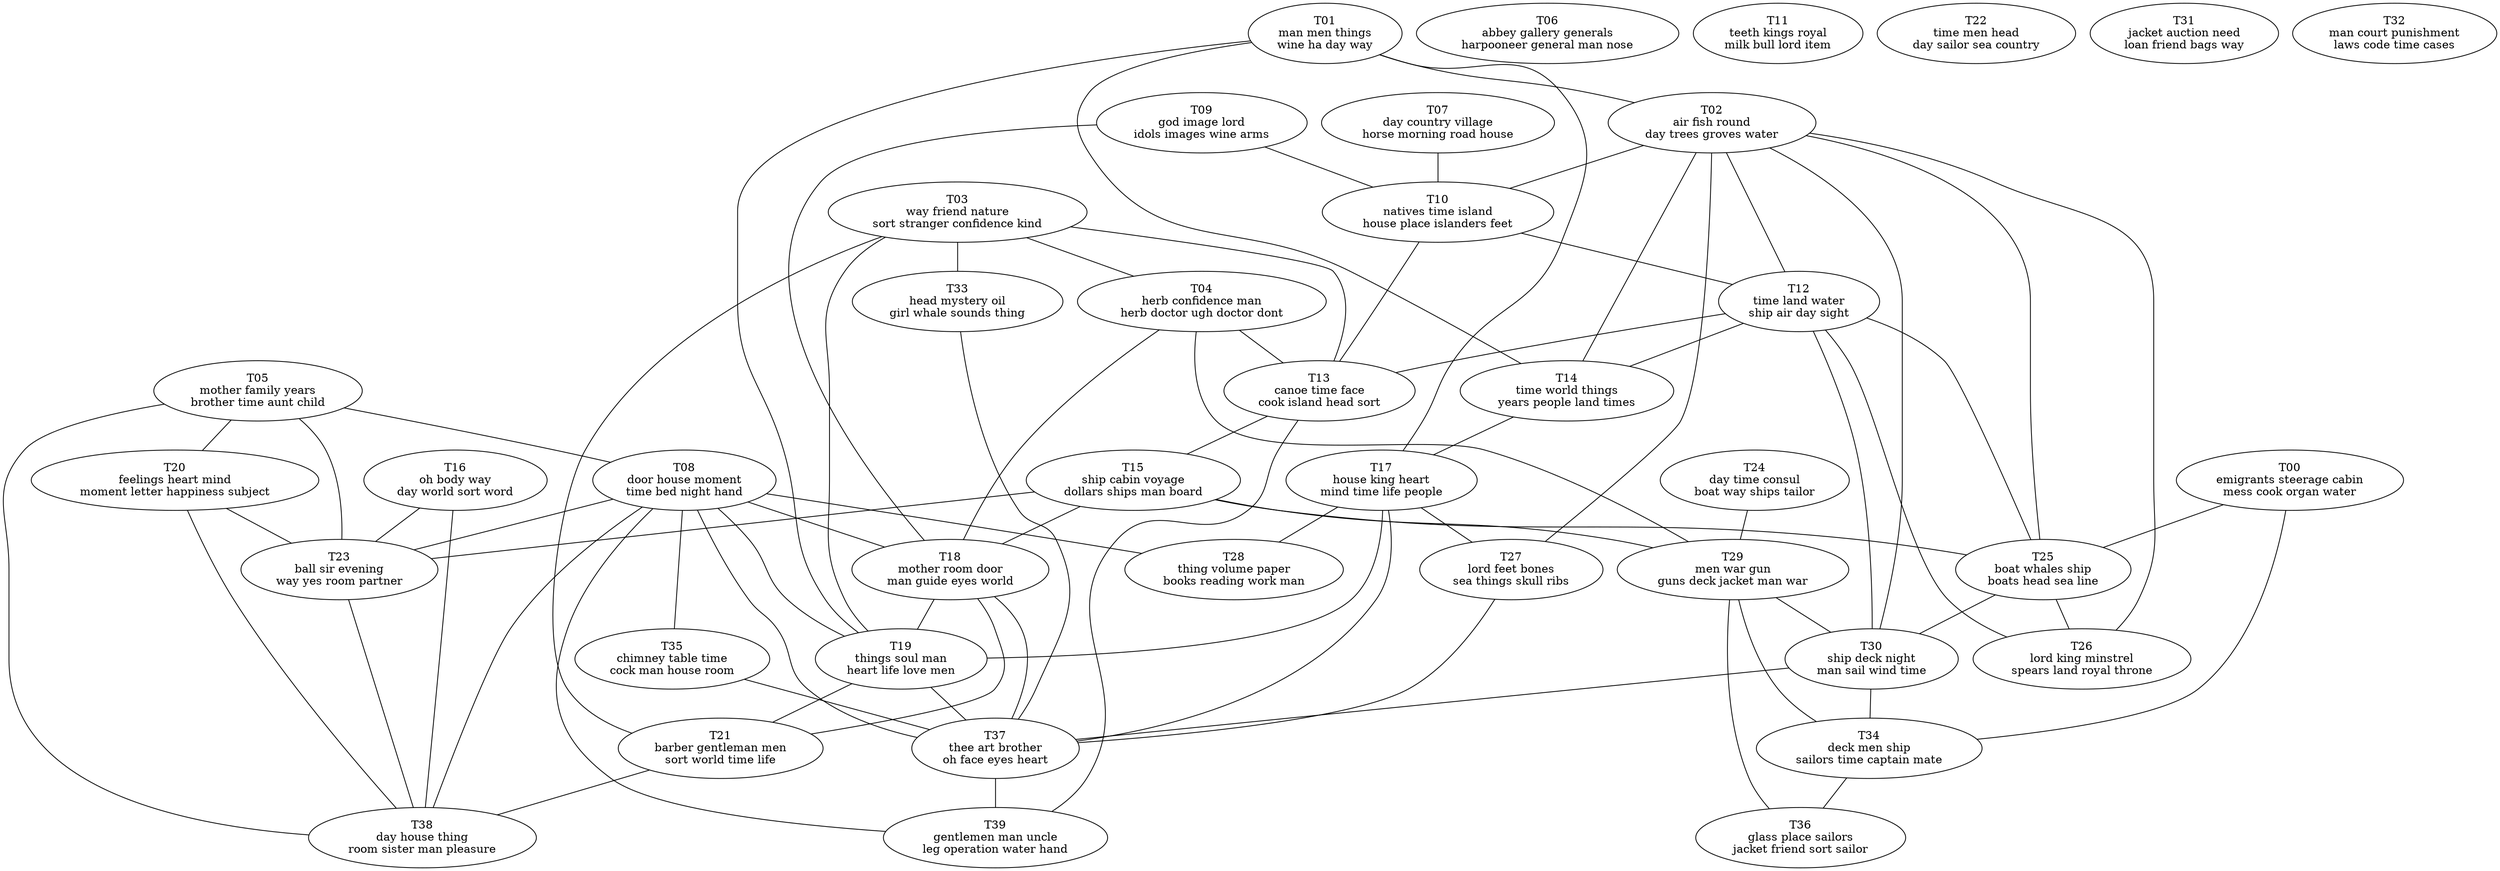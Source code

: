 graph G {
# Nodes
	T00 [label="T00\nemigrants steerage cabin\nmess cook organ water"]
	T01 [label="T01\nman men things\nwine ha day way"]
	T02 [label="T02\nair fish round\nday trees groves water"]
	T03 [label="T03\nway friend nature\nsort stranger confidence kind"]
	T04 [label="T04\nherb confidence man\nherb doctor ugh doctor dont"]
	T05 [label="T05\nmother family years\nbrother time aunt child"]
	T06 [label="T06\nabbey gallery generals\nharpooneer general man nose"]
	T07 [label="T07\nday country village\nhorse morning road house"]
	T08 [label="T08\ndoor house moment\ntime bed night hand"]
	T09 [label="T09\ngod image lord\nidols images wine arms"]
	T10 [label="T10\nnatives time island\nhouse place islanders feet"]
	T11 [label="T11\nteeth kings royal\nmilk bull lord item"]
	T12 [label="T12\ntime land water\nship air day sight"]
	T13 [label="T13\ncanoe time face\ncook island head sort"]
	T14 [label="T14\ntime world things\nyears people land times"]
	T15 [label="T15\nship cabin voyage\ndollars ships man board"]
	T16 [label="T16\noh body way\nday world sort word"]
	T17 [label="T17\nhouse king heart\nmind time life people"]
	T18 [label="T18\nmother room door\nman guide eyes world"]
	T19 [label="T19\nthings soul man\nheart life love men"]
	T20 [label="T20\nfeelings heart mind\nmoment letter happiness subject"]
	T21 [label="T21\nbarber gentleman men\nsort world time life"]
	T22 [label="T22\ntime men head\nday sailor sea country"]
	T23 [label="T23\nball sir evening\nway yes room partner"]
	T24 [label="T24\nday time consul\nboat way ships tailor"]
	T25 [label="T25\nboat whales ship\nboats head sea line"]
	T26 [label="T26\nlord king minstrel\nspears land royal throne"]
	T27 [label="T27\nlord feet bones\nsea things skull ribs"]
	T28 [label="T28\nthing volume paper\nbooks reading work man"]
	T29 [label="T29\nmen war gun\nguns deck jacket man war"]
	T30 [label="T30\nship deck night\nman sail wind time"]
	T31 [label="T31\njacket auction need\nloan friend bags way"]
	T32 [label="T32\nman court punishment\nlaws code time cases"]
	T33 [label="T33\nhead mystery oil\ngirl whale sounds thing"]
	T34 [label="T34\ndeck men ship\nsailors time captain mate"]
	T35 [label="T35\nchimney table time\ncock man house room"]
	T36 [label="T36\nglass place sailors\njacket friend sort sailor"]
	T37 [label="T37\nthee art brother\noh face eyes heart"]
	T38 [label="T38\nday house thing\nroom sister man pleasure"]
	T39 [label="T39\ngentlemen man uncle\nleg operation water hand"]
# Edges
	T00 -- T25
	T00 -- T34
	T01 -- T02
	T01 -- T14
	T01 -- T17
	T01 -- T19
	T02 -- T10
	T02 -- T12
	T02 -- T14
	T02 -- T25
	T02 -- T26
	T02 -- T27
	T02 -- T30
	T03 -- T04
	T03 -- T13
	T03 -- T19
	T03 -- T21
	T03 -- T33
	T04 -- T13
	T04 -- T18
	T04 -- T29
	T05 -- T08
	T05 -- T20
	T05 -- T23
	T05 -- T38
	T07 -- T10
	T08 -- T18
	T08 -- T19
	T08 -- T23
	T08 -- T28
	T08 -- T35
	T08 -- T37
	T08 -- T38
	T08 -- T39
	T09 -- T10
	T09 -- T18
	T10 -- T12
	T10 -- T13
	T12 -- T13
	T12 -- T14
	T12 -- T25
	T12 -- T26
	T12 -- T30
	T13 -- T15
	T13 -- T39
	T14 -- T17
	T15 -- T18
	T15 -- T23
	T15 -- T25
	T15 -- T29
	T16 -- T23
	T16 -- T38
	T17 -- T19
	T17 -- T27
	T17 -- T28
	T17 -- T37
	T18 -- T19
	T18 -- T21
	T18 -- T37
	T19 -- T21
	T19 -- T37
	T20 -- T23
	T20 -- T38
	T21 -- T38
	T23 -- T38
	T24 -- T29
	T25 -- T26
	T25 -- T30
	T27 -- T37
	T29 -- T30
	T29 -- T34
	T29 -- T36
	T30 -- T34
	T30 -- T37
	T33 -- T37
	T34 -- T36
	T35 -- T37
	T37 -- T39
}
